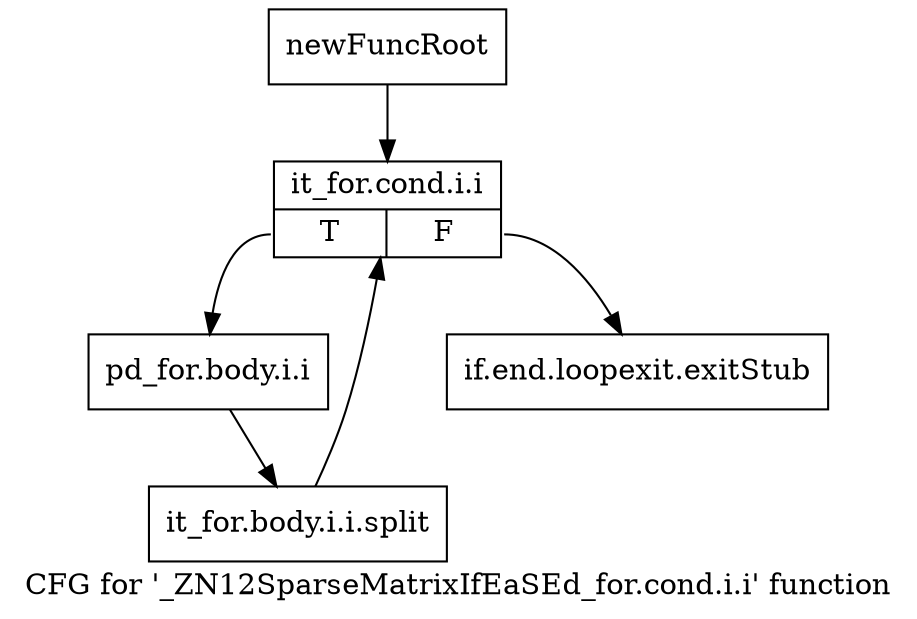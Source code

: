 digraph "CFG for '_ZN12SparseMatrixIfEaSEd_for.cond.i.i' function" {
	label="CFG for '_ZN12SparseMatrixIfEaSEd_for.cond.i.i' function";

	Node0x96b5520 [shape=record,label="{newFuncRoot}"];
	Node0x96b5520 -> Node0x96b5a90;
	Node0x96b5a40 [shape=record,label="{if.end.loopexit.exitStub}"];
	Node0x96b5a90 [shape=record,label="{it_for.cond.i.i|{<s0>T|<s1>F}}"];
	Node0x96b5a90:s0 -> Node0x96b5ae0;
	Node0x96b5a90:s1 -> Node0x96b5a40;
	Node0x96b5ae0 [shape=record,label="{pd_for.body.i.i}"];
	Node0x96b5ae0 -> Node0xbaa6480;
	Node0xbaa6480 [shape=record,label="{it_for.body.i.i.split}"];
	Node0xbaa6480 -> Node0x96b5a90;
}

